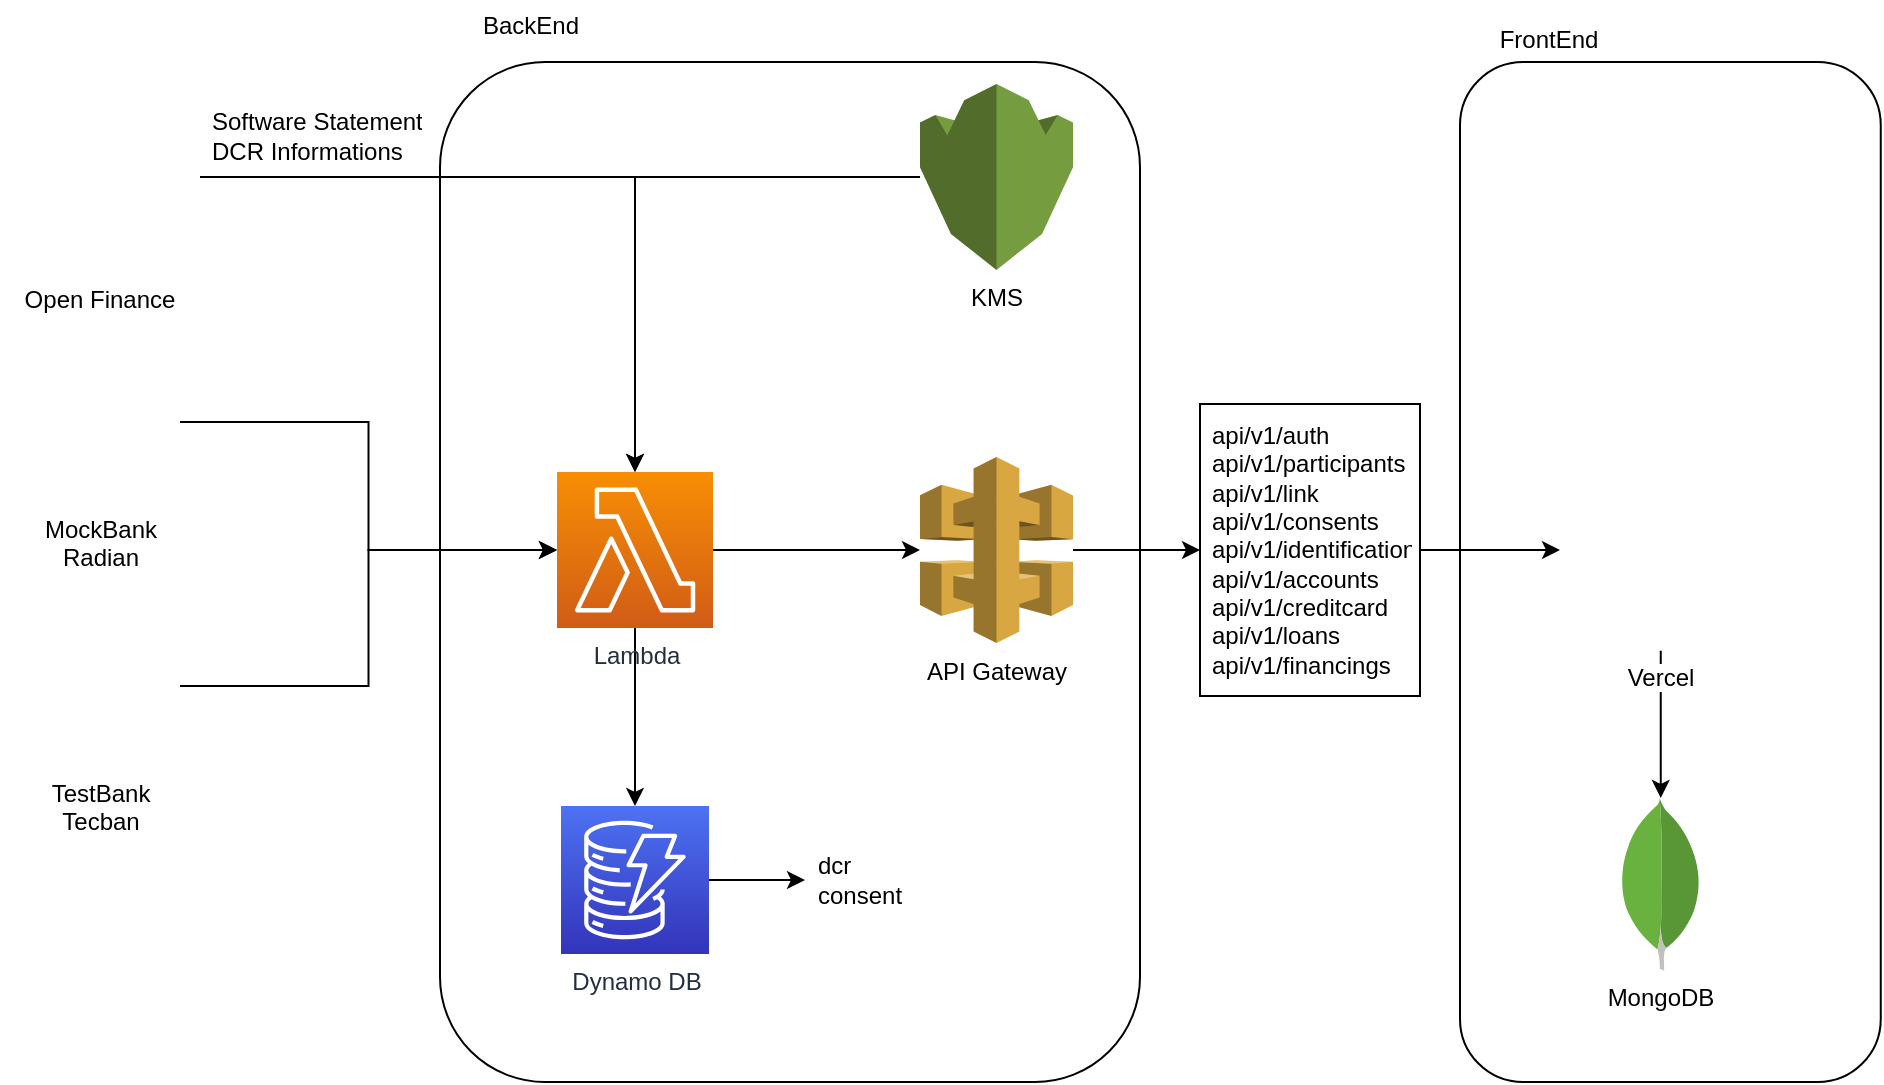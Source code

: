 <mxfile version="21.6.8" type="github">
  <diagram name="Página-1" id="9Pa1qUWsR1Ma1n8n0Sek">
    <mxGraphModel dx="1450" dy="1094" grid="0" gridSize="10" guides="1" tooltips="1" connect="1" arrows="1" fold="1" page="1" pageScale="1" pageWidth="1169" pageHeight="827" math="0" shadow="0">
      <root>
        <mxCell id="0" />
        <mxCell id="1" parent="0" />
        <mxCell id="kvStbZrHPBNy4K6J8htC-3" style="edgeStyle=orthogonalEdgeStyle;rounded=0;orthogonalLoop=1;jettySize=auto;html=1;" edge="1" parent="1" source="kvStbZrHPBNy4K6J8htC-1" target="kvStbZrHPBNy4K6J8htC-2">
          <mxGeometry relative="1" as="geometry" />
        </mxCell>
        <mxCell id="kvStbZrHPBNy4K6J8htC-11" style="edgeStyle=orthogonalEdgeStyle;rounded=0;orthogonalLoop=1;jettySize=auto;html=1;" edge="1" parent="1" source="kvStbZrHPBNy4K6J8htC-1" target="kvStbZrHPBNy4K6J8htC-10">
          <mxGeometry relative="1" as="geometry" />
        </mxCell>
        <mxCell id="kvStbZrHPBNy4K6J8htC-1" value="Lambda" style="sketch=0;points=[[0,0,0],[0.25,0,0],[0.5,0,0],[0.75,0,0],[1,0,0],[0,1,0],[0.25,1,0],[0.5,1,0],[0.75,1,0],[1,1,0],[0,0.25,0],[0,0.5,0],[0,0.75,0],[1,0.25,0],[1,0.5,0],[1,0.75,0]];outlineConnect=0;fontColor=#232F3E;gradientColor=#F78E04;gradientDirection=north;fillColor=#D05C17;strokeColor=#ffffff;dashed=0;verticalLabelPosition=bottom;verticalAlign=top;align=center;html=1;fontSize=12;fontStyle=0;aspect=fixed;shape=mxgraph.aws4.resourceIcon;resIcon=mxgraph.aws4.lambda;" vertex="1" parent="1">
          <mxGeometry x="448.5" y="425" width="78" height="78" as="geometry" />
        </mxCell>
        <mxCell id="kvStbZrHPBNy4K6J8htC-16" style="edgeStyle=orthogonalEdgeStyle;rounded=0;orthogonalLoop=1;jettySize=auto;html=1;" edge="1" parent="1" source="kvStbZrHPBNy4K6J8htC-2" target="kvStbZrHPBNy4K6J8htC-15">
          <mxGeometry relative="1" as="geometry" />
        </mxCell>
        <mxCell id="kvStbZrHPBNy4K6J8htC-2" value="Dynamo DB" style="sketch=0;points=[[0,0,0],[0.25,0,0],[0.5,0,0],[0.75,0,0],[1,0,0],[0,1,0],[0.25,1,0],[0.5,1,0],[0.75,1,0],[1,1,0],[0,0.25,0],[0,0.5,0],[0,0.75,0],[1,0.25,0],[1,0.5,0],[1,0.75,0]];outlineConnect=0;fontColor=#232F3E;gradientColor=#4D72F3;gradientDirection=north;fillColor=#3334B9;strokeColor=#ffffff;dashed=0;verticalLabelPosition=bottom;verticalAlign=top;align=center;html=1;fontSize=12;fontStyle=0;aspect=fixed;shape=mxgraph.aws4.resourceIcon;resIcon=mxgraph.aws4.dynamodb;" vertex="1" parent="1">
          <mxGeometry x="450.5" y="592" width="74" height="74" as="geometry" />
        </mxCell>
        <mxCell id="kvStbZrHPBNy4K6J8htC-25" style="edgeStyle=orthogonalEdgeStyle;rounded=0;orthogonalLoop=1;jettySize=auto;html=1;" edge="1" parent="1" source="kvStbZrHPBNy4K6J8htC-4" target="kvStbZrHPBNy4K6J8htC-1">
          <mxGeometry relative="1" as="geometry" />
        </mxCell>
        <mxCell id="kvStbZrHPBNy4K6J8htC-4" value="KMS" style="outlineConnect=0;dashed=0;verticalLabelPosition=bottom;verticalAlign=top;align=center;html=1;shape=mxgraph.aws3.kms;fillColor=#759C3E;gradientColor=none;" vertex="1" parent="1">
          <mxGeometry x="630" y="231" width="76.5" height="93" as="geometry" />
        </mxCell>
        <mxCell id="kvStbZrHPBNy4K6J8htC-19" style="edgeStyle=orthogonalEdgeStyle;rounded=0;orthogonalLoop=1;jettySize=auto;html=1;" edge="1" parent="1" source="kvStbZrHPBNy4K6J8htC-9" target="kvStbZrHPBNy4K6J8htC-1">
          <mxGeometry relative="1" as="geometry" />
        </mxCell>
        <mxCell id="kvStbZrHPBNy4K6J8htC-9" value="Open Finance" style="shape=image;verticalLabelPosition=bottom;verticalAlign=top;imageAspect=0;image=https://resolucao.openfinancebrasil.org.br/static/media/simbolo_open_finance.8954bc1f.png" vertex="1" parent="1">
          <mxGeometry x="170" y="230" width="100" height="95" as="geometry" />
        </mxCell>
        <mxCell id="kvStbZrHPBNy4K6J8htC-17" style="edgeStyle=orthogonalEdgeStyle;rounded=0;orthogonalLoop=1;jettySize=auto;html=1;" edge="1" parent="1" source="kvStbZrHPBNy4K6J8htC-10" target="kvStbZrHPBNy4K6J8htC-14">
          <mxGeometry relative="1" as="geometry" />
        </mxCell>
        <mxCell id="kvStbZrHPBNy4K6J8htC-10" value="API Gateway" style="outlineConnect=0;dashed=0;verticalLabelPosition=bottom;verticalAlign=top;align=center;html=1;shape=mxgraph.aws3.api_gateway;fillColor=#D9A741;gradientColor=none;" vertex="1" parent="1">
          <mxGeometry x="630" y="417.5" width="76.5" height="93" as="geometry" />
        </mxCell>
        <mxCell id="kvStbZrHPBNy4K6J8htC-27" style="edgeStyle=orthogonalEdgeStyle;rounded=0;orthogonalLoop=1;jettySize=auto;html=1;" edge="1" parent="1" source="kvStbZrHPBNy4K6J8htC-14" target="kvStbZrHPBNy4K6J8htC-29">
          <mxGeometry relative="1" as="geometry">
            <mxPoint x="940" y="462.5" as="targetPoint" />
          </mxGeometry>
        </mxCell>
        <mxCell id="kvStbZrHPBNy4K6J8htC-14" value="api/v1/auth&lt;br&gt;api/v1/participants&lt;br&gt;api/v1/link&lt;br&gt;api/v1/consents&lt;br&gt;api/v1/identification&lt;br&gt;api/v1/accounts&lt;br&gt;api/v1/creditcard&lt;br&gt;api/v1/loans&lt;br&gt;api/v1/financings" style="text;align=left;verticalAlign=middle;spacingLeft=4;spacingRight=4;overflow=hidden;points=[[0,0.5],[1,0.5]];portConstraint=eastwest;rotatable=0;whiteSpace=wrap;html=1;strokeColor=default;" vertex="1" parent="1">
          <mxGeometry x="770" y="391" width="110" height="146" as="geometry" />
        </mxCell>
        <mxCell id="kvStbZrHPBNy4K6J8htC-15" value="dcr&lt;br&gt;consent" style="text;strokeColor=none;fillColor=none;align=left;verticalAlign=middle;spacingLeft=4;spacingRight=4;overflow=hidden;points=[[0,0.5],[1,0.5]];portConstraint=eastwest;rotatable=0;whiteSpace=wrap;html=1;" vertex="1" parent="1">
          <mxGeometry x="572.5" y="594" width="80" height="70" as="geometry" />
        </mxCell>
        <mxCell id="kvStbZrHPBNy4K6J8htC-23" style="edgeStyle=orthogonalEdgeStyle;rounded=0;orthogonalLoop=1;jettySize=auto;html=1;" edge="1" parent="1" source="kvStbZrHPBNy4K6J8htC-21" target="kvStbZrHPBNy4K6J8htC-1">
          <mxGeometry relative="1" as="geometry" />
        </mxCell>
        <mxCell id="kvStbZrHPBNy4K6J8htC-21" value="MockBank&lt;br&gt;Radian" style="shape=image;html=1;verticalAlign=top;verticalLabelPosition=bottom;labelBackgroundColor=#ffffff;imageAspect=0;aspect=fixed;image=https://cdn4.iconfinder.com/data/icons/48-bubbles/48/04.Bank-128.png" vertex="1" parent="1">
          <mxGeometry x="180" y="360" width="80" height="80" as="geometry" />
        </mxCell>
        <mxCell id="kvStbZrHPBNy4K6J8htC-24" style="edgeStyle=orthogonalEdgeStyle;rounded=0;orthogonalLoop=1;jettySize=auto;html=1;entryX=0;entryY=0.5;entryDx=0;entryDy=0;entryPerimeter=0;" edge="1" parent="1" source="kvStbZrHPBNy4K6J8htC-22" target="kvStbZrHPBNy4K6J8htC-1">
          <mxGeometry relative="1" as="geometry" />
        </mxCell>
        <mxCell id="kvStbZrHPBNy4K6J8htC-22" value="TestBank&lt;br&gt;Tecban" style="shape=image;html=1;verticalAlign=top;verticalLabelPosition=bottom;labelBackgroundColor=#ffffff;imageAspect=0;aspect=fixed;image=https://cdn4.iconfinder.com/data/icons/48-bubbles/48/04.Bank-128.png" vertex="1" parent="1">
          <mxGeometry x="180" y="492" width="80" height="80" as="geometry" />
        </mxCell>
        <mxCell id="kvStbZrHPBNy4K6J8htC-28" value="Software Statement&lt;br&gt;DCR Informations" style="text;align=left;verticalAlign=middle;spacingLeft=4;spacingRight=4;overflow=hidden;points=[[0,0.5],[1,0.5]];portConstraint=eastwest;rotatable=0;whiteSpace=wrap;html=1;strokeColor=none;" vertex="1" parent="1">
          <mxGeometry x="270" y="210" width="140" height="94.5" as="geometry" />
        </mxCell>
        <mxCell id="kvStbZrHPBNy4K6J8htC-31" style="edgeStyle=orthogonalEdgeStyle;rounded=0;orthogonalLoop=1;jettySize=auto;html=1;" edge="1" parent="1" source="kvStbZrHPBNy4K6J8htC-29" target="kvStbZrHPBNy4K6J8htC-30">
          <mxGeometry relative="1" as="geometry" />
        </mxCell>
        <mxCell id="kvStbZrHPBNy4K6J8htC-32" value="" style="rounded=1;whiteSpace=wrap;html=1;fillColor=none;" vertex="1" parent="1">
          <mxGeometry x="900" y="220" width="210.38" height="510" as="geometry" />
        </mxCell>
        <mxCell id="kvStbZrHPBNy4K6J8htC-29" value="Vercel" style="shape=image;html=1;verticalAlign=top;verticalLabelPosition=bottom;labelBackgroundColor=#ffffff;imageAspect=0;aspect=fixed;image=https://cdn1.iconfinder.com/data/icons/ionicons-fill-vol-2/512/logo-vercel-128.png" vertex="1" parent="1">
          <mxGeometry x="950" y="413.62" width="100.75" height="100.75" as="geometry" />
        </mxCell>
        <mxCell id="kvStbZrHPBNy4K6J8htC-30" value="MongoDB" style="dashed=0;outlineConnect=0;html=1;align=center;labelPosition=center;verticalLabelPosition=bottom;verticalAlign=top;shape=mxgraph.weblogos.mongodb" vertex="1" parent="1">
          <mxGeometry x="979.78" y="588" width="41.2" height="86.2" as="geometry" />
        </mxCell>
        <mxCell id="kvStbZrHPBNy4K6J8htC-33" value="" style="rounded=1;whiteSpace=wrap;html=1;fillColor=none;" vertex="1" parent="1">
          <mxGeometry x="390" y="220" width="350" height="510" as="geometry" />
        </mxCell>
        <mxCell id="kvStbZrHPBNy4K6J8htC-34" value="FrontEnd" style="text;html=1;align=center;verticalAlign=middle;resizable=0;points=[];autosize=1;strokeColor=none;fillColor=none;" vertex="1" parent="1">
          <mxGeometry x="910" y="196" width="67" height="26" as="geometry" />
        </mxCell>
        <mxCell id="kvStbZrHPBNy4K6J8htC-35" value="BackEnd" style="text;html=1;align=center;verticalAlign=middle;resizable=0;points=[];autosize=1;strokeColor=none;fillColor=none;" vertex="1" parent="1">
          <mxGeometry x="402" y="189" width="66" height="26" as="geometry" />
        </mxCell>
      </root>
    </mxGraphModel>
  </diagram>
</mxfile>
